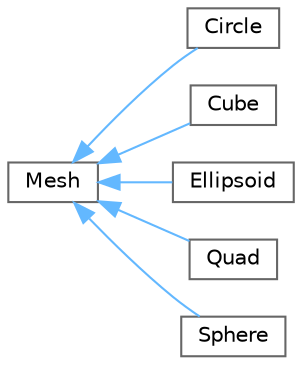 digraph "Graphical Class Hierarchy"
{
 // LATEX_PDF_SIZE
  bgcolor="transparent";
  edge [fontname=Helvetica,fontsize=10,labelfontname=Helvetica,labelfontsize=10];
  node [fontname=Helvetica,fontsize=10,shape=box,height=0.2,width=0.4];
  rankdir="LR";
  Node0 [id="Node000000",label="Mesh",height=0.2,width=0.4,color="grey40", fillcolor="white", style="filled",URL="$dc/dbe/class_mesh.html",tooltip="Represents a 3D mesh loaded from an OBJ file."];
  Node0 -> Node1 [id="edge4_Node000000_Node000001",dir="back",color="steelblue1",style="solid",tooltip=" "];
  Node1 [id="Node000001",label="Circle",height=0.2,width=0.4,color="grey40", fillcolor="white", style="filled",URL="$d0/d88/class_circle.html",tooltip="Class representing a circle mesh."];
  Node0 -> Node2 [id="edge5_Node000000_Node000002",dir="back",color="steelblue1",style="solid",tooltip=" "];
  Node2 [id="Node000002",label="Cube",height=0.2,width=0.4,color="grey40", fillcolor="white", style="filled",URL="$d9/dbf/class_cube.html",tooltip="Class representing a simple cube mesh."];
  Node0 -> Node3 [id="edge6_Node000000_Node000003",dir="back",color="steelblue1",style="solid",tooltip=" "];
  Node3 [id="Node000003",label="Ellipsoid",height=0.2,width=0.4,color="grey40", fillcolor="white", style="filled",URL="$d9/d84/class_ellipsoid.html",tooltip="Class representing a 3D ellipsoid mesh."];
  Node0 -> Node4 [id="edge7_Node000000_Node000004",dir="back",color="steelblue1",style="solid",tooltip=" "];
  Node4 [id="Node000004",label="Quad",height=0.2,width=0.4,color="grey40", fillcolor="white", style="filled",URL="$d3/df8/class_quad.html",tooltip="Quad class for representing a 2D quad mesh."];
  Node0 -> Node5 [id="edge8_Node000000_Node000005",dir="back",color="steelblue1",style="solid",tooltip=" "];
  Node5 [id="Node000005",label="Sphere",height=0.2,width=0.4,color="grey40", fillcolor="white", style="filled",URL="$d3/d62/class_sphere.html",tooltip="Class representing a sphere mesh."];
}

